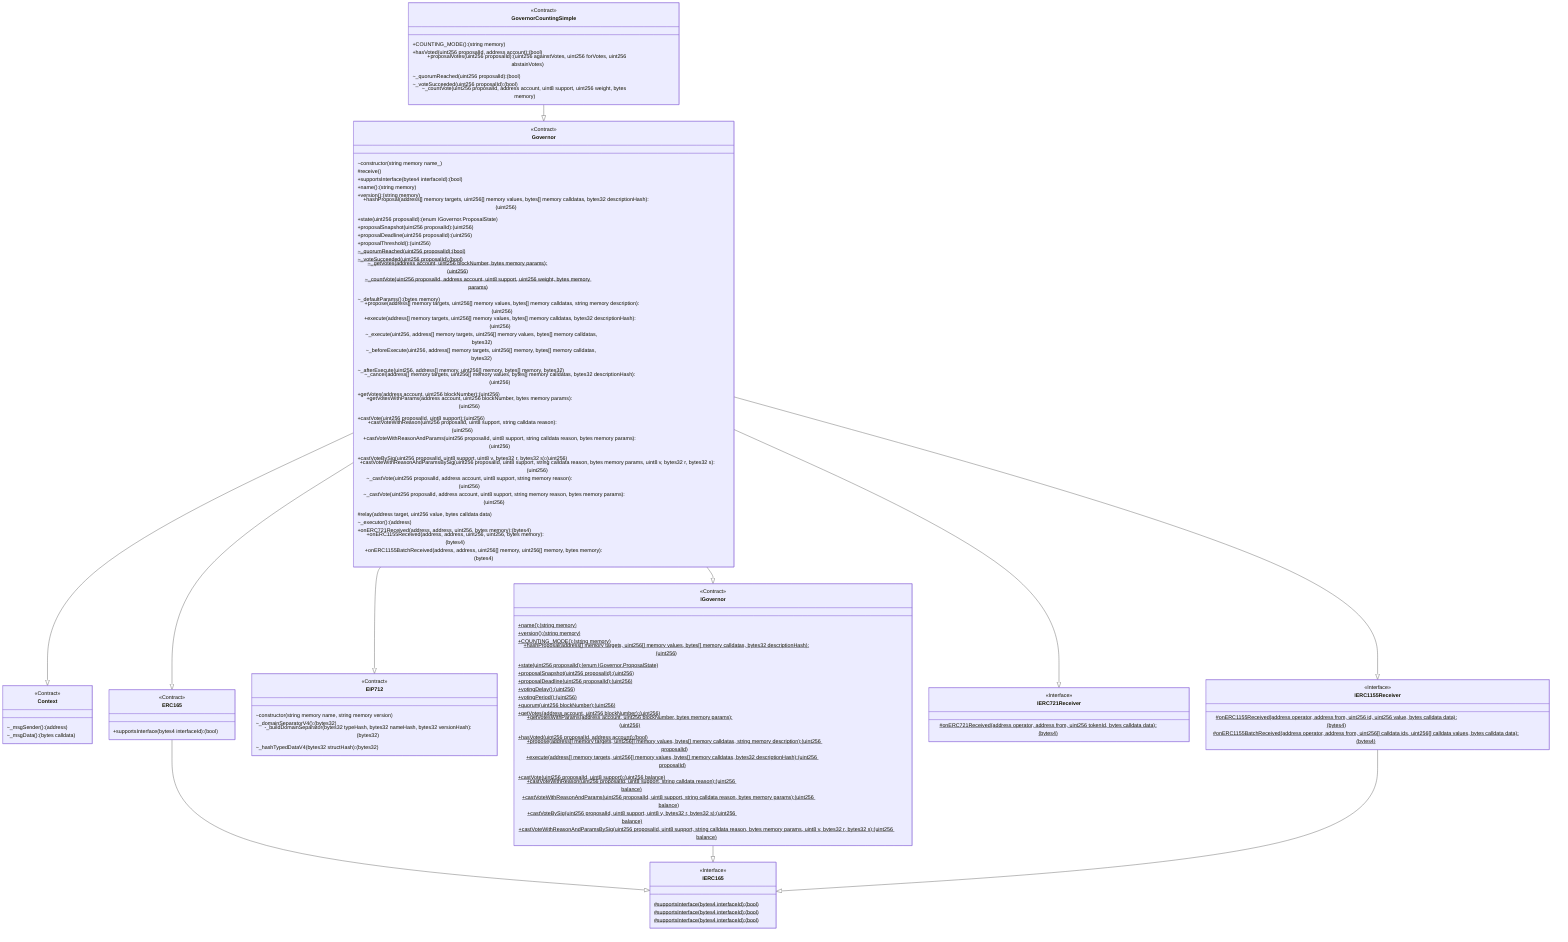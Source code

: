 classDiagram
  %% 292:3040:2
  class GovernorCountingSimple {
    <<Contract>>
    +COUNTING_MODE(): (string memory)
    +hasVoted(uint256 proposalId, address account): (bool)
    +proposalVotes(uint256 proposalId): (uint256 againstVotes, uint256 forVotes, uint256 abstainVotes)
    ~_quorumReached(uint256 proposalId): (bool)
    ~_voteSucceeded(uint256 proposalId): (bool)
    ~_countVote(uint256 proposalId, address account, uint8 support, uint256 weight, bytes memory)
  }
  
  GovernorCountingSimple --|> Governor
  
  %% 998:19695:0
  class Governor {
    <<Contract>>
    ~constructor(string memory name_)
    #receive()
    +supportsInterface(bytes4 interfaceId): (bool)
    +name(): (string memory)
    +version(): (string memory)
    +hashProposal(address[] memory targets, uint256[] memory values, bytes[] memory calldatas, bytes32 descriptionHash): (uint256)
    +state(uint256 proposalId): (enum IGovernor.ProposalState)
    +proposalSnapshot(uint256 proposalId): (uint256)
    +proposalDeadline(uint256 proposalId): (uint256)
    +proposalThreshold(): (uint256)
    ~_quorumReached(uint256 proposalId): (bool)$
    ~_voteSucceeded(uint256 proposalId): (bool)$
    ~_getVotes(address account, uint256 blockNumber, bytes memory params): (uint256)$
    ~_countVote(uint256 proposalId, address account, uint8 support, uint256 weight, bytes memory params)$
    ~_defaultParams(): (bytes memory)
    +propose(address[] memory targets, uint256[] memory values, bytes[] memory calldatas, string memory description): (uint256)
    +execute(address[] memory targets, uint256[] memory values, bytes[] memory calldatas, bytes32 descriptionHash): (uint256)
    ~_execute(uint256, address[] memory targets, uint256[] memory values, bytes[] memory calldatas, bytes32)
    ~_beforeExecute(uint256, address[] memory targets, uint256[] memory, bytes[] memory calldatas, bytes32)
    ~_afterExecute(uint256, address[] memory, uint256[] memory, bytes[] memory, bytes32)
    ~_cancel(address[] memory targets, uint256[] memory values, bytes[] memory calldatas, bytes32 descriptionHash): (uint256)
    +getVotes(address account, uint256 blockNumber): (uint256)
    +getVotesWithParams(address account, uint256 blockNumber, bytes memory params): (uint256)
    +castVote(uint256 proposalId, uint8 support): (uint256)
    +castVoteWithReason(uint256 proposalId, uint8 support, string calldata reason): (uint256)
    +castVoteWithReasonAndParams(uint256 proposalId, uint8 support, string calldata reason, bytes memory params): (uint256)
    +castVoteBySig(uint256 proposalId, uint8 support, uint8 v, bytes32 r, bytes32 s): (uint256)
    +castVoteWithReasonAndParamsBySig(uint256 proposalId, uint8 support, string calldata reason, bytes memory params, uint8 v, bytes32 r, bytes32 s): (uint256)
    ~_castVote(uint256 proposalId, address account, uint8 support, string memory reason): (uint256)
    ~_castVote(uint256 proposalId, address account, uint8 support, string memory reason, bytes memory params): (uint256)
    #relay(address target, uint256 value, bytes calldata data)
    ~_executor(): (address)
    +onERC721Received(address, address, uint256, bytes memory): (bytes4)
    +onERC1155Received(address, address, uint256, uint256, bytes memory): (bytes4)
    +onERC1155BatchReceived(address, address, uint256[] memory, uint256[] memory, bytes memory): (bytes4)
  }
  
  Governor --|> Context
  
  %% 608:235:6
  class Context {
    <<Contract>>
    ~_msgSender(): (address)
    ~_msgData(): (bytes calldata)
  }
  
  Governor --|> ERC165
  
  %% 726:260:11
  class ERC165 {
    <<Contract>>
    +supportsInterface(bytes4 interfaceId): (bool)
  }
  
  ERC165 --|> IERC165
  
  %% 405:447:12
  class IERC165 {
    <<Interface>>
    #supportsInterface(bytes4 interfaceId): (bool)$
  }
  
  Governor --|> EIP712
  
  %% 1304:3211:10
  class EIP712 {
    <<Contract>>
    ~constructor(string memory name, string memory version)
    ~_domainSeparatorV4(): (bytes32)
    -_buildDomainSeparator(bytes32 typeHash, bytes32 nameHash, bytes32 versionHash): (bytes32)
    ~_hashTypedDataV4(bytes32 structHash): (bytes32)
  }
  
  Governor --|> IGovernor
  
  %% 258:9330:1
  class IGovernor {
    <<Contract>>
    +name(): (string memory)$
    +version(): (string memory)$
    +COUNTING_MODE(): (string memory)$
    +hashProposal(address[] memory targets, uint256[] memory values, bytes[] memory calldatas, bytes32 descriptionHash): (uint256)$
    +state(uint256 proposalId): (enum IGovernor.ProposalState)$
    +proposalSnapshot(uint256 proposalId): (uint256)$
    +proposalDeadline(uint256 proposalId): (uint256)$
    +votingDelay(): (uint256)$
    +votingPeriod(): (uint256)$
    +quorum(uint256 blockNumber): (uint256)$
    +getVotes(address account, uint256 blockNumber): (uint256)$
    +getVotesWithParams(address account, uint256 blockNumber, bytes memory params): (uint256)$
    +hasVoted(uint256 proposalId, address account): (bool)$
    +propose(address[] memory targets, uint256[] memory values, bytes[] memory calldatas, string memory description): (uint256 proposalId)$
    +execute(address[] memory targets, uint256[] memory values, bytes[] memory calldatas, bytes32 descriptionHash): (uint256 proposalId)$
    +castVote(uint256 proposalId, uint8 support): (uint256 balance)$
    +castVoteWithReason(uint256 proposalId, uint8 support, string calldata reason): (uint256 balance)$
    +castVoteWithReasonAndParams(uint256 proposalId, uint8 support, string calldata reason, bytes memory params): (uint256 balance)$
    +castVoteBySig(uint256 proposalId, uint8 support, uint8 v, bytes32 r, bytes32 s): (uint256 balance)$
    +castVoteWithReasonAndParamsBySig(uint256 proposalId, uint8 support, string calldata reason, bytes memory params, uint8 v, bytes32 r, bytes32 s): (uint256 balance)$
  }
  
  IGovernor --|> IERC165
  
  %% 405:447:12
  class IERC165 {
    <<Interface>>
    #supportsInterface(bytes4 interfaceId): (bool)$
  }
  
  Governor --|> IERC721Receiver
  
  %% 294:692:4
  class IERC721Receiver {
    <<Interface>>
    #onERC721Received(address operator, address from, uint256 tokenId, bytes calldata data): (bytes4)$
  }
  
  Governor --|> IERC1155Receiver
  
  %% 232:2269:3
  class IERC1155Receiver {
    <<Interface>>
    #onERC1155Received(address operator, address from, uint256 id, uint256 value, bytes calldata data): (bytes4)$
    #onERC1155BatchReceived(address operator, address from, uint256[] calldata ids, uint256[] calldata values, bytes calldata data): (bytes4)$
  }
  
  IERC1155Receiver --|> IERC165
  
  %% 405:447:12
  class IERC165 {
    <<Interface>>
    #supportsInterface(bytes4 interfaceId): (bool)$
  }